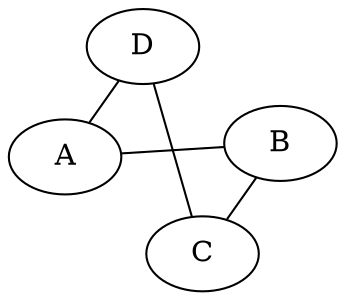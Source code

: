 graph sample {
    graph [
        layout = fdp
    ];

    // node
    A, B, C, D;

    // edge
    A -- B;
    B -- C;
    C -- D;
    D -- A;
}